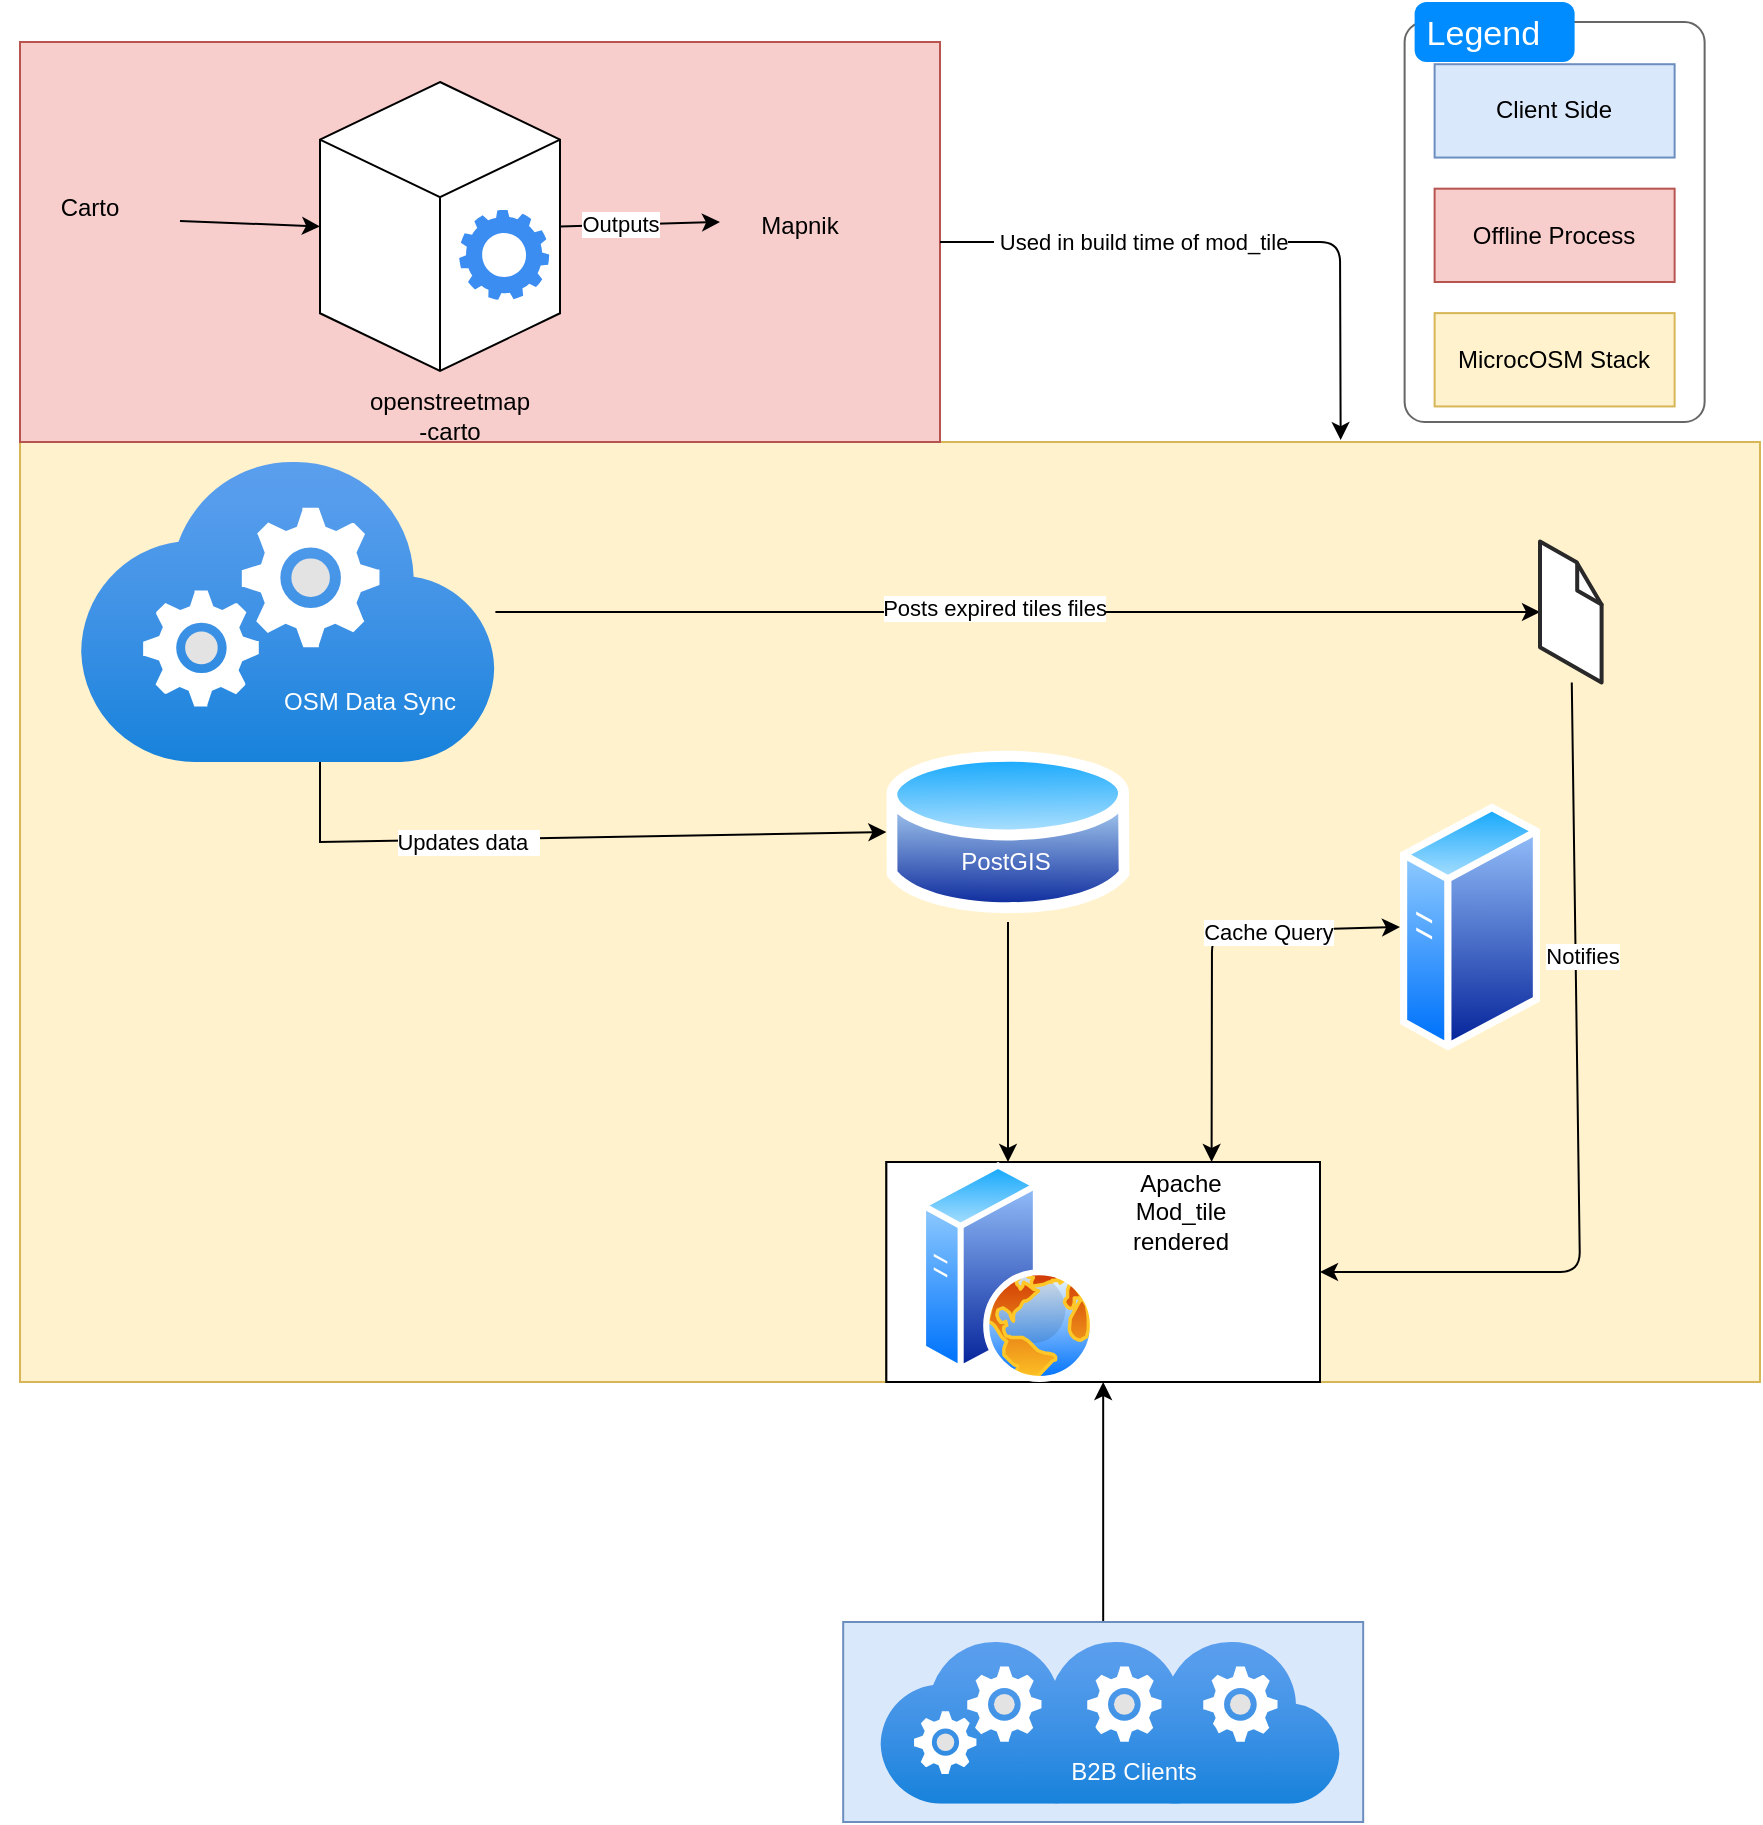 <mxfile version="13.8.5" type="device"><diagram id="iDlWonYLLVXORsRXwn3Y" name="Page-1"><mxGraphModel dx="1422" dy="5894" grid="1" gridSize="10" guides="1" tooltips="1" connect="1" arrows="1" fold="1" page="1" pageScale="1" pageWidth="1000" pageHeight="1000" math="0" shadow="0"><root><mxCell id="0"/><mxCell id="1" parent="0"/><mxCell id="9c0ocb5KzeIL9Q_5BK83-73" value="" style="rounded=0;whiteSpace=wrap;html=1;fillColor=#fff2cc;strokeColor=#d6b656;" vertex="1" parent="1"><mxGeometry x="20" y="-4750" width="870" height="470" as="geometry"/></mxCell><mxCell id="9c0ocb5KzeIL9Q_5BK83-29" value="" style="group" vertex="1" connectable="0" parent="1"><mxGeometry x="453.18" y="-4600" width="121.63" height="90" as="geometry"/></mxCell><mxCell id="9c0ocb5KzeIL9Q_5BK83-9" value="" style="aspect=fixed;perimeter=ellipsePerimeter;html=1;align=center;shadow=0;dashed=0;spacingTop=3;image;image=img/lib/active_directory/database.svg;" vertex="1" parent="9c0ocb5KzeIL9Q_5BK83-29"><mxGeometry width="121.63" height="90" as="geometry"/></mxCell><mxCell id="9c0ocb5KzeIL9Q_5BK83-28" value="PostGIS" style="text;html=1;strokeColor=none;fillColor=none;align=center;verticalAlign=middle;whiteSpace=wrap;rounded=0;fontColor=#FFFFFF;" vertex="1" parent="9c0ocb5KzeIL9Q_5BK83-29"><mxGeometry x="40" y="50" width="40" height="20" as="geometry"/></mxCell><mxCell id="9c0ocb5KzeIL9Q_5BK83-30" value="" style="endArrow=classic;html=1;fontColor=#FFFFFF;exitX=0.5;exitY=1;exitDx=0;exitDy=0;entryX=0.5;entryY=0;entryDx=0;entryDy=0;" edge="1" parent="1" source="9c0ocb5KzeIL9Q_5BK83-9" target="9c0ocb5KzeIL9Q_5BK83-10"><mxGeometry width="50" height="50" relative="1" as="geometry"><mxPoint x="370" y="-4210" as="sourcePoint"/><mxPoint x="420" y="-4260" as="targetPoint"/></mxGeometry></mxCell><mxCell id="9c0ocb5KzeIL9Q_5BK83-34" value="" style="group" vertex="1" connectable="0" parent="1"><mxGeometry x="50" y="-4740" width="207.69" height="150" as="geometry"/></mxCell><mxCell id="9c0ocb5KzeIL9Q_5BK83-31" value="" style="aspect=fixed;html=1;points=[];align=center;image;fontSize=12;image=img/lib/azure2/compute/Cloud_Services_Classic.svg;" vertex="1" parent="9c0ocb5KzeIL9Q_5BK83-34"><mxGeometry width="207.69" height="150" as="geometry"/></mxCell><mxCell id="9c0ocb5KzeIL9Q_5BK83-33" value="OSM Data Sync" style="text;html=1;strokeColor=none;fillColor=none;align=center;verticalAlign=middle;whiteSpace=wrap;rounded=0;fontColor=#FFFFFF;" vertex="1" parent="9c0ocb5KzeIL9Q_5BK83-34"><mxGeometry x="100" y="90" width="90" height="60" as="geometry"/></mxCell><mxCell id="9c0ocb5KzeIL9Q_5BK83-35" value="" style="endArrow=classic;html=1;fontColor=#FFFFFF;entryX=0;entryY=0.5;entryDx=0;entryDy=0;rounded=0;" edge="1" parent="1" target="9c0ocb5KzeIL9Q_5BK83-9"><mxGeometry width="50" height="50" relative="1" as="geometry"><mxPoint x="170" y="-4590" as="sourcePoint"/><mxPoint x="420" y="-4490" as="targetPoint"/><Array as="points"><mxPoint x="170" y="-4550"/></Array></mxGeometry></mxCell><mxCell id="9c0ocb5KzeIL9Q_5BK83-36" value="&lt;font color=&quot;#000000&quot;&gt;Updates data&lt;/font&gt;p" style="edgeLabel;html=1;align=center;verticalAlign=middle;resizable=0;points=[];fontColor=#FFFFFF;" vertex="1" connectable="0" parent="9c0ocb5KzeIL9Q_5BK83-35"><mxGeometry x="-0.296" y="-1" relative="1" as="geometry"><mxPoint as="offset"/></mxGeometry></mxCell><mxCell id="9c0ocb5KzeIL9Q_5BK83-37" value="" style="endArrow=classic;html=1;fontColor=#FFFFFF;" edge="1" parent="1" source="9c0ocb5KzeIL9Q_5BK83-31" target="9c0ocb5KzeIL9Q_5BK83-108"><mxGeometry width="50" height="50" relative="1" as="geometry"><mxPoint x="260" y="-4640" as="sourcePoint"/><mxPoint x="750" y="-4669.649" as="targetPoint"/></mxGeometry></mxCell><mxCell id="9c0ocb5KzeIL9Q_5BK83-72" value="Posts expired tiles files" style="edgeLabel;html=1;align=center;verticalAlign=middle;resizable=0;points=[];fontColor=#000000;" vertex="1" connectable="0" parent="9c0ocb5KzeIL9Q_5BK83-37"><mxGeometry x="-0.046" y="2" relative="1" as="geometry"><mxPoint as="offset"/></mxGeometry></mxCell><mxCell id="9c0ocb5KzeIL9Q_5BK83-45" value="" style="endArrow=classic;html=1;fontColor=#FFFFFF;entryX=1;entryY=0.5;entryDx=0;entryDy=0;" edge="1" parent="1" source="9c0ocb5KzeIL9Q_5BK83-108" target="9c0ocb5KzeIL9Q_5BK83-49"><mxGeometry width="50" height="50" relative="1" as="geometry"><mxPoint x="795.597" y="-4630" as="sourcePoint"/><mxPoint x="420" y="-4280" as="targetPoint"/><Array as="points"><mxPoint x="800" y="-4335"/></Array></mxGeometry></mxCell><mxCell id="9c0ocb5KzeIL9Q_5BK83-46" value="&lt;font color=&quot;#000000&quot;&gt;Notifies&lt;/font&gt;" style="edgeLabel;html=1;align=center;verticalAlign=middle;resizable=0;points=[];fontColor=#FFFFFF;" vertex="1" connectable="0" parent="9c0ocb5KzeIL9Q_5BK83-45"><mxGeometry x="-0.354" y="3" relative="1" as="geometry"><mxPoint as="offset"/></mxGeometry></mxCell><mxCell id="9c0ocb5KzeIL9Q_5BK83-50" value="" style="group;fillColor=#60a917;strokeColor=#2D7600;fontColor=#ffffff;" vertex="1" connectable="0" parent="1"><mxGeometry x="453.18" y="-4390" width="216.82" height="110" as="geometry"/></mxCell><mxCell id="9c0ocb5KzeIL9Q_5BK83-51" value="" style="group;strokeColor=#666666;fontColor=#333333;fillColor=#3333FF;" vertex="1" connectable="0" parent="9c0ocb5KzeIL9Q_5BK83-50"><mxGeometry width="216.82" height="110" as="geometry"/></mxCell><mxCell id="9c0ocb5KzeIL9Q_5BK83-49" value="" style="rounded=0;whiteSpace=wrap;html=1;fontColor=#000000;" vertex="1" parent="9c0ocb5KzeIL9Q_5BK83-51"><mxGeometry width="216.82" height="110" as="geometry"/></mxCell><mxCell id="9c0ocb5KzeIL9Q_5BK83-10" value="" style="aspect=fixed;perimeter=ellipsePerimeter;html=1;align=center;shadow=0;dashed=0;spacingTop=3;image;image=img/lib/active_directory/web_server.svg;" vertex="1" parent="9c0ocb5KzeIL9Q_5BK83-51"><mxGeometry x="16.82" width="88.0" height="110.0" as="geometry"/></mxCell><mxCell id="9c0ocb5KzeIL9Q_5BK83-48" value="Apache&lt;br&gt;Mod_tile&lt;br&gt;rendered" style="text;html=1;align=center;verticalAlign=middle;resizable=0;points=[];autosize=1;fontColor=#000000;" vertex="1" parent="9c0ocb5KzeIL9Q_5BK83-51"><mxGeometry x="116.82" width="60" height="50" as="geometry"/></mxCell><mxCell id="9c0ocb5KzeIL9Q_5BK83-61" value="" style="group" vertex="1" connectable="0" parent="1"><mxGeometry x="710" y="-4540" width="70" height="125" as="geometry"/></mxCell><mxCell id="9c0ocb5KzeIL9Q_5BK83-74" value="" style="group" vertex="1" connectable="0" parent="9c0ocb5KzeIL9Q_5BK83-61"><mxGeometry y="-30" width="70" height="125" as="geometry"/></mxCell><mxCell id="9c0ocb5KzeIL9Q_5BK83-60" value="" style="aspect=fixed;perimeter=ellipsePerimeter;html=1;align=center;shadow=0;dashed=0;spacingTop=3;image;image=img/lib/active_directory/generic_server.svg;fontColor=#000000;" vertex="1" parent="9c0ocb5KzeIL9Q_5BK83-74"><mxGeometry width="70" height="125" as="geometry"/></mxCell><mxCell id="9c0ocb5KzeIL9Q_5BK83-8" value="" style="shape=image;html=1;verticalAlign=top;verticalLabelPosition=bottom;labelBackgroundColor=#ffffff;imageAspect=0;aspect=fixed;image=https://cdn2.iconfinder.com/data/icons/kids/128x128/apps/cache.png" vertex="1" parent="9c0ocb5KzeIL9Q_5BK83-74"><mxGeometry x="20" y="50" width="50" height="50" as="geometry"/></mxCell><mxCell id="9c0ocb5KzeIL9Q_5BK83-63" value="" style="endArrow=classic;startArrow=classic;html=1;fontColor=#000000;entryX=0;entryY=0.5;entryDx=0;entryDy=0;exitX=0.75;exitY=0;exitDx=0;exitDy=0;" edge="1" parent="1" source="9c0ocb5KzeIL9Q_5BK83-49" target="9c0ocb5KzeIL9Q_5BK83-60"><mxGeometry width="50" height="50" relative="1" as="geometry"><mxPoint x="370" y="-4350" as="sourcePoint"/><mxPoint x="420" y="-4400" as="targetPoint"/><Array as="points"><mxPoint x="616" y="-4505"/></Array></mxGeometry></mxCell><mxCell id="9c0ocb5KzeIL9Q_5BK83-64" value="Cache Query" style="edgeLabel;html=1;align=center;verticalAlign=middle;resizable=0;points=[];fontColor=#000000;" vertex="1" connectable="0" parent="9c0ocb5KzeIL9Q_5BK83-63"><mxGeometry x="0.195" y="-17" relative="1" as="geometry"><mxPoint x="17" y="-17" as="offset"/></mxGeometry></mxCell><mxCell id="9c0ocb5KzeIL9Q_5BK83-68" value="" style="group" vertex="1" connectable="0" parent="1"><mxGeometry x="10" y="-4950" width="470" height="200" as="geometry"/></mxCell><mxCell id="9c0ocb5KzeIL9Q_5BK83-65" value="" style="rounded=0;whiteSpace=wrap;html=1;fillColor=#f8cecc;strokeColor=#b85450;" vertex="1" parent="9c0ocb5KzeIL9Q_5BK83-68"><mxGeometry x="10" width="460" height="200" as="geometry"/></mxCell><mxCell id="9c0ocb5KzeIL9Q_5BK83-16" value="" style="group" vertex="1" connectable="0" parent="9c0ocb5KzeIL9Q_5BK83-68"><mxGeometry y="44.444" width="90" height="100" as="geometry"/></mxCell><mxCell id="9c0ocb5KzeIL9Q_5BK83-2" value="" style="shape=image;html=1;verticalAlign=top;verticalLabelPosition=bottom;labelBackgroundColor=#ffffff;imageAspect=0;aspect=fixed;image=https://cdn4.iconfinder.com/data/icons/documents-42/512/document_file_paper_page-33-128.png" vertex="1" parent="9c0ocb5KzeIL9Q_5BK83-16"><mxGeometry width="90" height="90" as="geometry"/></mxCell><mxCell id="9c0ocb5KzeIL9Q_5BK83-15" value="Carto" style="text;html=1;strokeColor=none;fillColor=none;align=center;verticalAlign=middle;whiteSpace=wrap;rounded=0;" vertex="1" parent="9c0ocb5KzeIL9Q_5BK83-16"><mxGeometry x="25" y="27.778" width="40" height="22.222" as="geometry"/></mxCell><mxCell id="9c0ocb5KzeIL9Q_5BK83-18" value="" style="endArrow=classic;html=1;exitX=1;exitY=0.5;exitDx=0;exitDy=0;entryX=0;entryY=0.5;entryDx=0;entryDy=0;entryPerimeter=0;" edge="1" parent="9c0ocb5KzeIL9Q_5BK83-68" source="9c0ocb5KzeIL9Q_5BK83-2" target="9c0ocb5KzeIL9Q_5BK83-19"><mxGeometry width="50" height="50" relative="1" as="geometry"><mxPoint x="350" y="255.556" as="sourcePoint"/><mxPoint x="120" y="133.333" as="targetPoint"/></mxGeometry></mxCell><mxCell id="9c0ocb5KzeIL9Q_5BK83-23" value="" style="endArrow=classic;html=1;exitX=1;exitY=0.5;exitDx=0;exitDy=0;exitPerimeter=0;entryX=0;entryY=0.5;entryDx=0;entryDy=0;" edge="1" parent="9c0ocb5KzeIL9Q_5BK83-68" source="9c0ocb5KzeIL9Q_5BK83-19" target="9c0ocb5KzeIL9Q_5BK83-1"><mxGeometry width="50" height="50" relative="1" as="geometry"><mxPoint x="350" y="255.556" as="sourcePoint"/><mxPoint x="230" y="-100" as="targetPoint"/></mxGeometry></mxCell><mxCell id="9c0ocb5KzeIL9Q_5BK83-27" value="Outputs" style="edgeLabel;html=1;align=center;verticalAlign=middle;resizable=0;points=[];" vertex="1" connectable="0" parent="9c0ocb5KzeIL9Q_5BK83-23"><mxGeometry x="-0.267" y="1" relative="1" as="geometry"><mxPoint as="offset"/></mxGeometry></mxCell><mxCell id="9c0ocb5KzeIL9Q_5BK83-25" value="" style="group" vertex="1" connectable="0" parent="9c0ocb5KzeIL9Q_5BK83-68"><mxGeometry x="360" y="50" width="80" height="90" as="geometry"/></mxCell><mxCell id="9c0ocb5KzeIL9Q_5BK83-1" value="" style="shape=image;html=1;verticalAlign=top;verticalLabelPosition=bottom;labelBackgroundColor=#ffffff;imageAspect=0;aspect=fixed;image=https://cdn2.iconfinder.com/data/icons/file-formats-10/614/31_-_XML-128.png" vertex="1" parent="9c0ocb5KzeIL9Q_5BK83-25"><mxGeometry width="80" height="80" as="geometry"/></mxCell><mxCell id="9c0ocb5KzeIL9Q_5BK83-13" value="Mapnik" style="text;html=1;strokeColor=none;fillColor=none;align=center;verticalAlign=middle;whiteSpace=wrap;rounded=0;" vertex="1" parent="9c0ocb5KzeIL9Q_5BK83-25"><mxGeometry x="20" y="30.938" width="40" height="22.5" as="geometry"/></mxCell><mxCell id="9c0ocb5KzeIL9Q_5BK83-20" value="" style="group" vertex="1" connectable="0" parent="9c0ocb5KzeIL9Q_5BK83-68"><mxGeometry x="160" y="20.002" width="120" height="177.778" as="geometry"/></mxCell><mxCell id="9c0ocb5KzeIL9Q_5BK83-21" value="" style="group" vertex="1" connectable="0" parent="9c0ocb5KzeIL9Q_5BK83-20"><mxGeometry width="120" height="177.778" as="geometry"/></mxCell><mxCell id="9c0ocb5KzeIL9Q_5BK83-19" value="" style="html=1;whiteSpace=wrap;shape=isoCube2;backgroundOutline=1;isoAngle=15;" vertex="1" parent="9c0ocb5KzeIL9Q_5BK83-21"><mxGeometry width="120" height="144.444" as="geometry"/></mxCell><mxCell id="9c0ocb5KzeIL9Q_5BK83-17" value="openstreetmap&lt;br&gt;-carto" style="text;html=1;strokeColor=none;fillColor=none;align=center;verticalAlign=middle;whiteSpace=wrap;rounded=0;rotation=0;" vertex="1" parent="9c0ocb5KzeIL9Q_5BK83-21"><mxGeometry x="14.6" y="155.556" width="100" height="22.222" as="geometry"/></mxCell><mxCell id="9c0ocb5KzeIL9Q_5BK83-5" value="" style="html=1;aspect=fixed;strokeColor=none;shadow=0;align=center;verticalAlign=top;fillColor=#3B8DF1;shape=mxgraph.gcp2.gear" vertex="1" parent="9c0ocb5KzeIL9Q_5BK83-21"><mxGeometry x="69.6" y="63.889" width="45" height="45" as="geometry"/></mxCell><mxCell id="9c0ocb5KzeIL9Q_5BK83-86" value="" style="endArrow=classic;html=1;fontColor=#FFFFFF;exitX=0.5;exitY=0;exitDx=0;exitDy=0;entryX=0.5;entryY=1;entryDx=0;entryDy=0;" edge="1" parent="1" source="9c0ocb5KzeIL9Q_5BK83-85" target="9c0ocb5KzeIL9Q_5BK83-49"><mxGeometry width="50" height="50" relative="1" as="geometry"><mxPoint x="420" y="-4230" as="sourcePoint"/><mxPoint x="470" y="-4280" as="targetPoint"/></mxGeometry></mxCell><mxCell id="9c0ocb5KzeIL9Q_5BK83-85" value="" style="rounded=0;whiteSpace=wrap;html=1;fillColor=#dae8fc;strokeColor=#6c8ebf;" vertex="1" parent="1"><mxGeometry x="431.59" y="-4160" width="260" height="100" as="geometry"/></mxCell><mxCell id="9c0ocb5KzeIL9Q_5BK83-89" value="" style="group" vertex="1" connectable="0" parent="1"><mxGeometry x="450" y="-4150.003" width="230.003" height="80.882" as="geometry"/></mxCell><mxCell id="9c0ocb5KzeIL9Q_5BK83-78" value="" style="aspect=fixed;html=1;points=[];align=center;image;fontSize=12;image=img/lib/azure2/compute/Cloud_Services_Classic.svg;fillColor=#3333FF;gradientColor=none;" vertex="1" parent="9c0ocb5KzeIL9Q_5BK83-89"><mxGeometry x="118.01" width="111.993" height="80.882" as="geometry"/></mxCell><mxCell id="9c0ocb5KzeIL9Q_5BK83-77" value="" style="aspect=fixed;html=1;points=[];align=center;image;fontSize=12;image=img/lib/azure2/compute/Cloud_Services_Classic.svg;fillColor=#3333FF;gradientColor=none;" vertex="1" parent="9c0ocb5KzeIL9Q_5BK83-89"><mxGeometry x="60" width="111.993" height="80.882" as="geometry"/></mxCell><mxCell id="9c0ocb5KzeIL9Q_5BK83-76" value="" style="aspect=fixed;html=1;points=[];align=center;image;fontSize=12;image=img/lib/azure2/compute/Cloud_Services_Classic.svg;fillColor=#3333FF;gradientColor=none;" vertex="1" parent="9c0ocb5KzeIL9Q_5BK83-89"><mxGeometry width="111.993" height="80.882" as="geometry"/></mxCell><mxCell id="9c0ocb5KzeIL9Q_5BK83-84" value="B2B Clients" style="text;html=1;strokeColor=none;fillColor=none;align=center;verticalAlign=middle;whiteSpace=wrap;rounded=0;fontColor=#FFFFFF;" vertex="1" parent="9c0ocb5KzeIL9Q_5BK83-89"><mxGeometry x="81.99" y="56.183" width="90" height="17.65" as="geometry"/></mxCell><mxCell id="9c0ocb5KzeIL9Q_5BK83-105" value="" style="endArrow=classic;html=1;fontColor=#FFFFFF;exitX=1;exitY=0.5;exitDx=0;exitDy=0;entryX=0.759;entryY=-0.002;entryDx=0;entryDy=0;entryPerimeter=0;" edge="1" parent="1" source="9c0ocb5KzeIL9Q_5BK83-65" target="9c0ocb5KzeIL9Q_5BK83-73"><mxGeometry width="50" height="50" relative="1" as="geometry"><mxPoint x="470" y="-4690" as="sourcePoint"/><mxPoint x="520" y="-4740" as="targetPoint"/><Array as="points"><mxPoint x="680" y="-4850"/></Array></mxGeometry></mxCell><mxCell id="9c0ocb5KzeIL9Q_5BK83-106" value="f&lt;font color=&quot;#000000&quot;&gt;Used in build time of mod_tile&lt;br&gt;&lt;/font&gt;" style="edgeLabel;html=1;align=center;verticalAlign=middle;resizable=0;points=[];fontColor=#FFFFFF;" vertex="1" connectable="0" parent="9c0ocb5KzeIL9Q_5BK83-105"><mxGeometry x="-0.592" y="-3" relative="1" as="geometry"><mxPoint x="39" y="-3" as="offset"/></mxGeometry></mxCell><mxCell id="9c0ocb5KzeIL9Q_5BK83-104" value="" style="group" vertex="1" connectable="0" parent="1"><mxGeometry x="712.31" y="-4970" width="150" height="210" as="geometry"/></mxCell><mxCell id="9c0ocb5KzeIL9Q_5BK83-95" value="" style="shape=mxgraph.mockup.containers.marginRect;rectMarginTop=10;strokeColor=#666666;strokeWidth=1;dashed=0;rounded=1;arcSize=5;recursiveResize=0;fillColor=#FFFFFF;gradientColor=none;fontColor=#FFFFFF;" vertex="1" parent="9c0ocb5KzeIL9Q_5BK83-104"><mxGeometry width="150" height="210" as="geometry"/></mxCell><mxCell id="9c0ocb5KzeIL9Q_5BK83-96" value="Legend" style="shape=rect;strokeColor=none;fillColor=#008cff;strokeWidth=1;dashed=0;rounded=1;arcSize=20;fontColor=#ffffff;fontSize=17;spacing=2;spacingTop=-2;align=left;autosize=1;spacingLeft=4;resizeWidth=0;resizeHeight=0;perimeter=none;" vertex="1" parent="9c0ocb5KzeIL9Q_5BK83-95"><mxGeometry x="5" width="80" height="30" as="geometry"/></mxCell><mxCell id="9c0ocb5KzeIL9Q_5BK83-66" value="Offline Process" style="rounded=0;whiteSpace=wrap;html=1;fillColor=#f8cecc;strokeColor=#b85450;" vertex="1" parent="9c0ocb5KzeIL9Q_5BK83-104"><mxGeometry x="15.0" y="93.333" width="120" height="46.667" as="geometry"/></mxCell><mxCell id="9c0ocb5KzeIL9Q_5BK83-91" value="MicrocOSM Stack" style="rounded=0;whiteSpace=wrap;html=1;fillColor=#fff2cc;strokeColor=#d6b656;" vertex="1" parent="9c0ocb5KzeIL9Q_5BK83-104"><mxGeometry x="15.0" y="155.556" width="120" height="46.667" as="geometry"/></mxCell><mxCell id="9c0ocb5KzeIL9Q_5BK83-92" value="Client Side" style="rounded=0;whiteSpace=wrap;html=1;fillColor=#dae8fc;strokeColor=#6c8ebf;" vertex="1" parent="9c0ocb5KzeIL9Q_5BK83-104"><mxGeometry x="15.0" y="31.111" width="120" height="46.667" as="geometry"/></mxCell><mxCell id="9c0ocb5KzeIL9Q_5BK83-108" value="" style="verticalLabelPosition=bottom;html=1;verticalAlign=top;strokeWidth=1;align=center;outlineConnect=0;dashed=0;outlineConnect=0;shape=mxgraph.aws3d.file;aspect=fixed;strokeColor=#292929;fillColor=#FFFFFF;gradientColor=none;fontColor=#FFFFFF;" vertex="1" parent="1"><mxGeometry x="780" y="-4700.3" width="30.8" height="70.6" as="geometry"/></mxCell></root></mxGraphModel></diagram></mxfile>